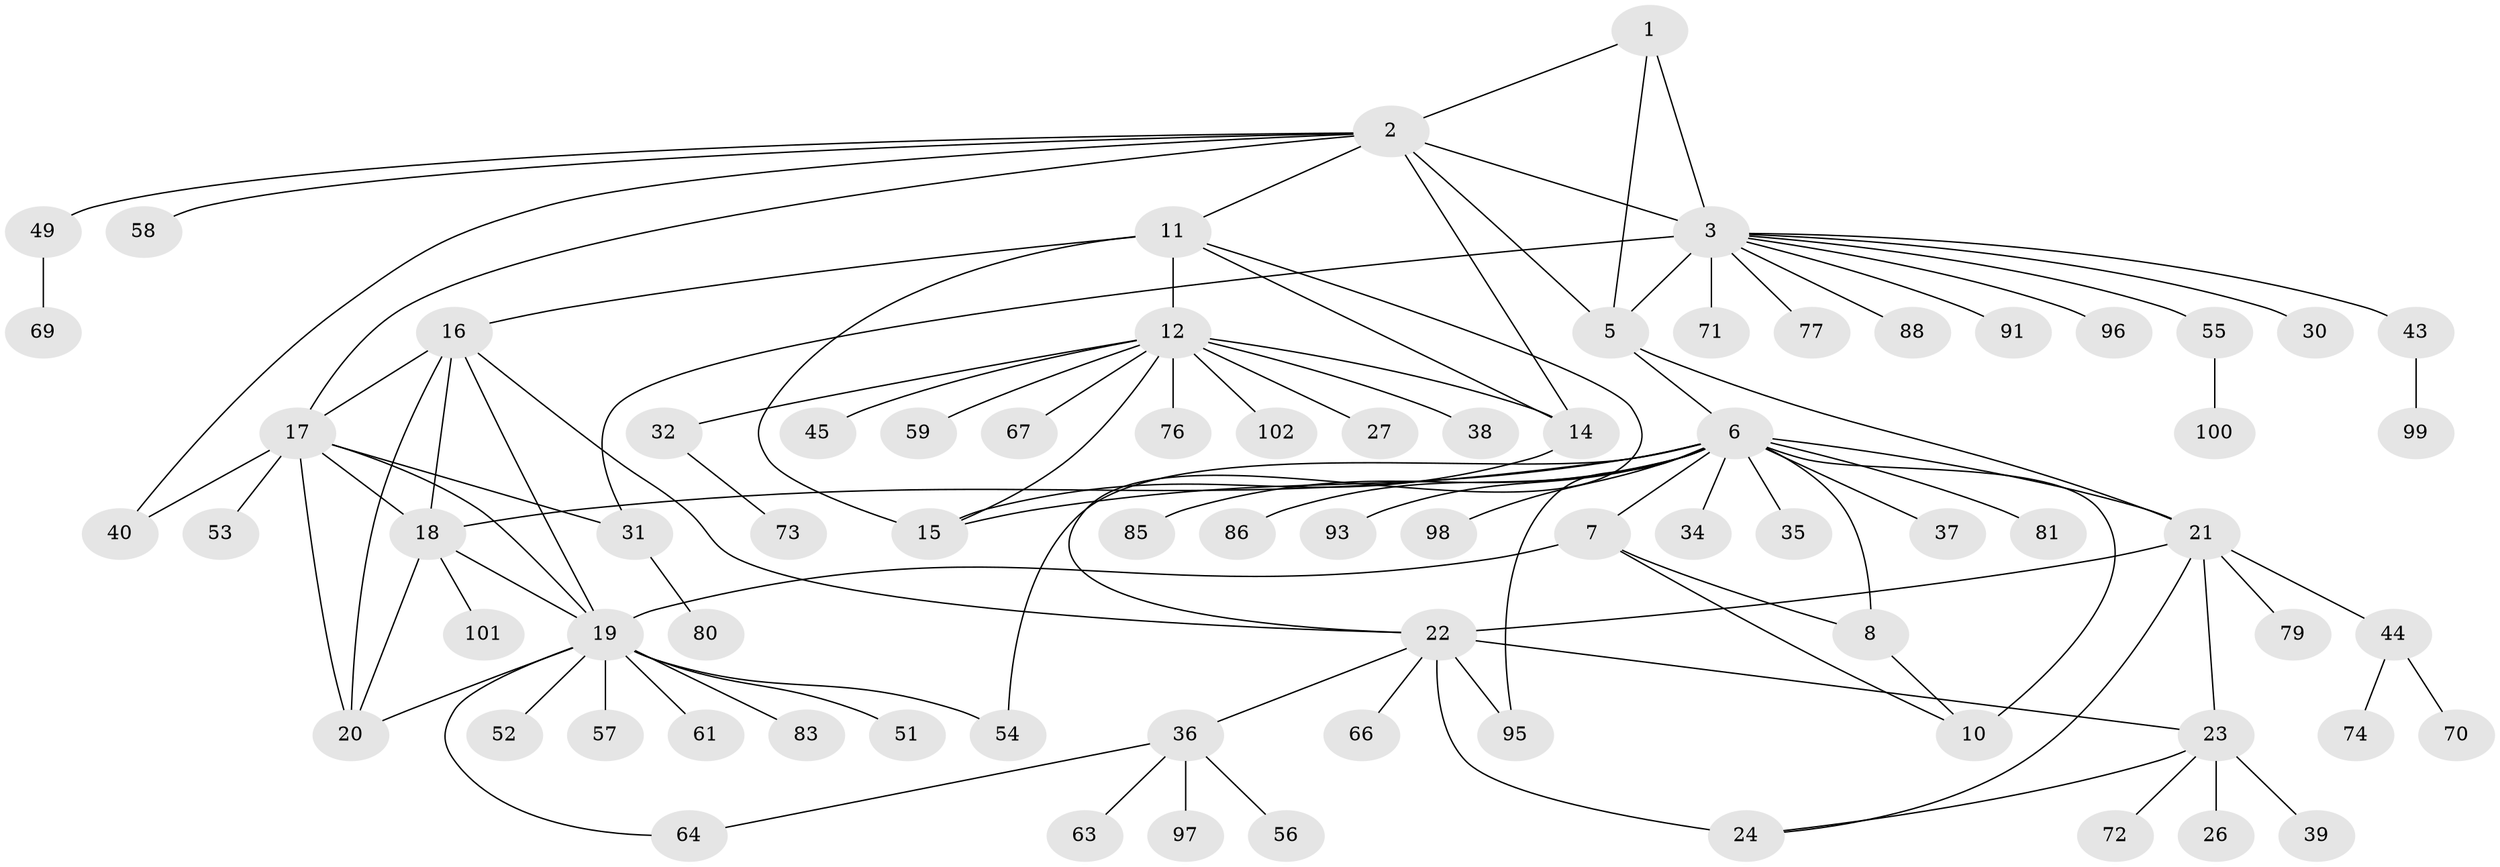 // Generated by graph-tools (version 1.1) at 2025/24/03/03/25 07:24:10]
// undirected, 76 vertices, 106 edges
graph export_dot {
graph [start="1"]
  node [color=gray90,style=filled];
  1 [super="+62"];
  2 [super="+65"];
  3 [super="+4"];
  5;
  6 [super="+9"];
  7;
  8 [super="+42"];
  10 [super="+41"];
  11 [super="+13"];
  12 [super="+29"];
  14;
  15 [super="+50"];
  16 [super="+82"];
  17;
  18 [super="+47"];
  19 [super="+60"];
  20 [super="+78"];
  21 [super="+89"];
  22 [super="+25"];
  23 [super="+28"];
  24 [super="+33"];
  26;
  27;
  30 [super="+75"];
  31 [super="+92"];
  32;
  34;
  35;
  36 [super="+48"];
  37;
  38;
  39;
  40;
  43;
  44 [super="+46"];
  45;
  49 [super="+90"];
  51;
  52;
  53;
  54 [super="+68"];
  55;
  56 [super="+87"];
  57;
  58;
  59;
  61 [super="+84"];
  63;
  64;
  66;
  67;
  69;
  70;
  71;
  72;
  73;
  74;
  76;
  77;
  79;
  80 [super="+103"];
  81 [super="+94"];
  83;
  85;
  86;
  88;
  91;
  93;
  95;
  96;
  97;
  98;
  99;
  100;
  101;
  102;
  1 -- 2;
  1 -- 3 [weight=2];
  1 -- 5;
  2 -- 3 [weight=2];
  2 -- 5;
  2 -- 14;
  2 -- 17;
  2 -- 40;
  2 -- 49;
  2 -- 58;
  2 -- 11;
  3 -- 5 [weight=2];
  3 -- 31;
  3 -- 43;
  3 -- 88;
  3 -- 96;
  3 -- 71;
  3 -- 77;
  3 -- 55;
  3 -- 91;
  3 -- 30;
  5 -- 6;
  5 -- 21;
  6 -- 7 [weight=2];
  6 -- 8 [weight=2];
  6 -- 10 [weight=2];
  6 -- 21;
  6 -- 35;
  6 -- 54;
  6 -- 85;
  6 -- 34;
  6 -- 98;
  6 -- 37;
  6 -- 15;
  6 -- 81;
  6 -- 86;
  6 -- 93;
  6 -- 95;
  6 -- 18;
  7 -- 8;
  7 -- 10;
  7 -- 19 [weight=2];
  8 -- 10;
  11 -- 12 [weight=2];
  11 -- 14 [weight=2];
  11 -- 15 [weight=2];
  11 -- 16;
  11 -- 22;
  12 -- 14;
  12 -- 15;
  12 -- 27;
  12 -- 32;
  12 -- 38;
  12 -- 45;
  12 -- 59;
  12 -- 67;
  12 -- 102;
  12 -- 76;
  14 -- 15;
  16 -- 17;
  16 -- 18;
  16 -- 19;
  16 -- 20;
  16 -- 22;
  17 -- 18;
  17 -- 19;
  17 -- 20;
  17 -- 31;
  17 -- 40;
  17 -- 53;
  18 -- 19;
  18 -- 20;
  18 -- 101;
  19 -- 20;
  19 -- 51;
  19 -- 52;
  19 -- 54 [weight=2];
  19 -- 57;
  19 -- 64;
  19 -- 83;
  19 -- 61;
  21 -- 22 [weight=2];
  21 -- 23;
  21 -- 24;
  21 -- 44;
  21 -- 79;
  22 -- 23 [weight=2];
  22 -- 24 [weight=2];
  22 -- 66;
  22 -- 95;
  22 -- 36;
  23 -- 24;
  23 -- 26;
  23 -- 39;
  23 -- 72;
  31 -- 80;
  32 -- 73;
  36 -- 56;
  36 -- 63;
  36 -- 64;
  36 -- 97;
  43 -- 99;
  44 -- 70;
  44 -- 74;
  49 -- 69;
  55 -- 100;
}
